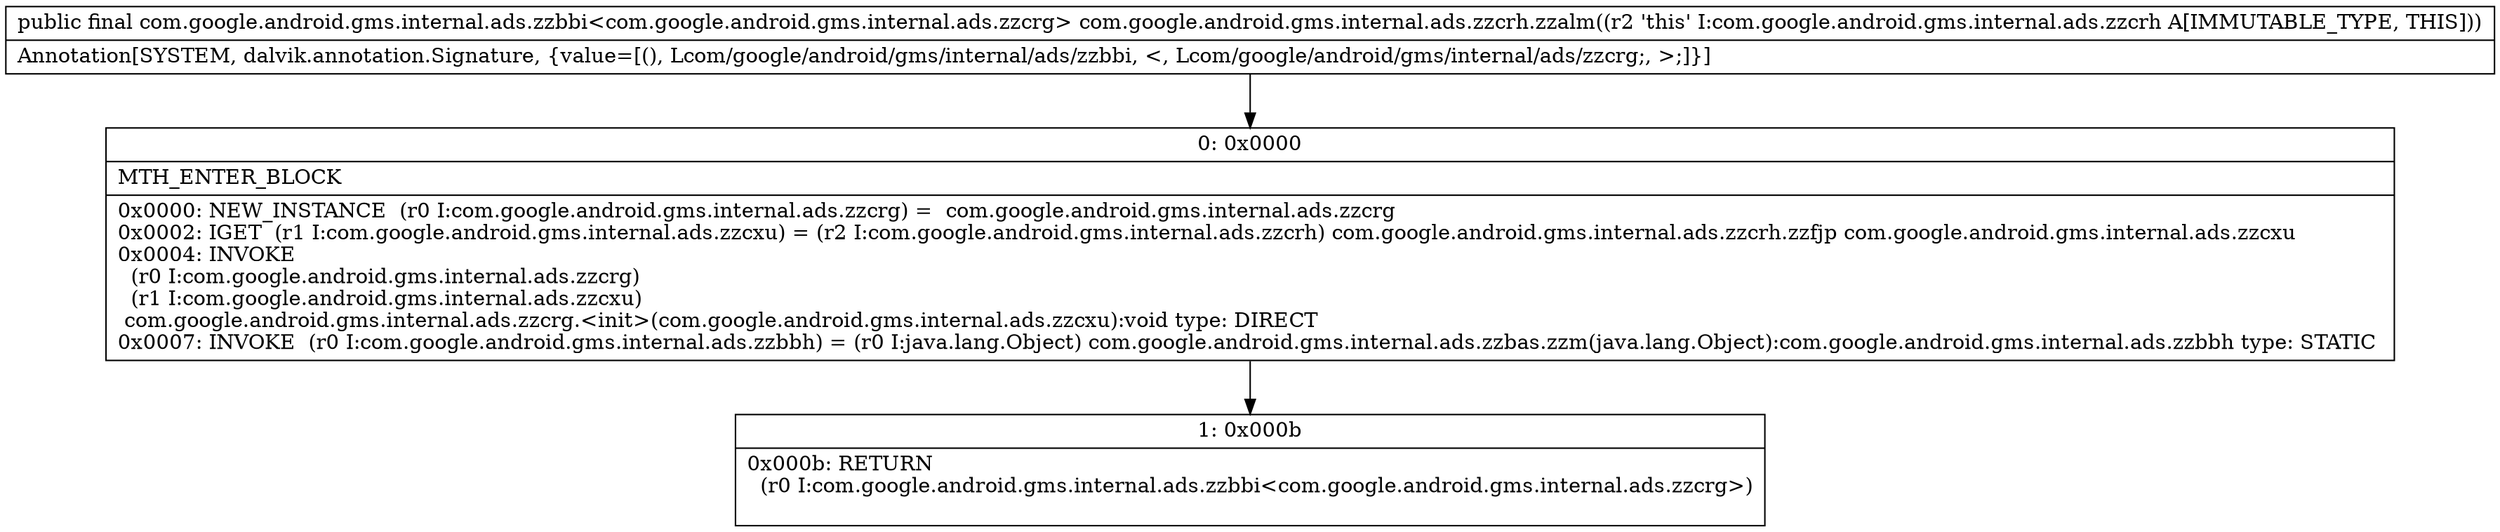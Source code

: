 digraph "CFG forcom.google.android.gms.internal.ads.zzcrh.zzalm()Lcom\/google\/android\/gms\/internal\/ads\/zzbbi;" {
Node_0 [shape=record,label="{0\:\ 0x0000|MTH_ENTER_BLOCK\l|0x0000: NEW_INSTANCE  (r0 I:com.google.android.gms.internal.ads.zzcrg) =  com.google.android.gms.internal.ads.zzcrg \l0x0002: IGET  (r1 I:com.google.android.gms.internal.ads.zzcxu) = (r2 I:com.google.android.gms.internal.ads.zzcrh) com.google.android.gms.internal.ads.zzcrh.zzfjp com.google.android.gms.internal.ads.zzcxu \l0x0004: INVOKE  \l  (r0 I:com.google.android.gms.internal.ads.zzcrg)\l  (r1 I:com.google.android.gms.internal.ads.zzcxu)\l com.google.android.gms.internal.ads.zzcrg.\<init\>(com.google.android.gms.internal.ads.zzcxu):void type: DIRECT \l0x0007: INVOKE  (r0 I:com.google.android.gms.internal.ads.zzbbh) = (r0 I:java.lang.Object) com.google.android.gms.internal.ads.zzbas.zzm(java.lang.Object):com.google.android.gms.internal.ads.zzbbh type: STATIC \l}"];
Node_1 [shape=record,label="{1\:\ 0x000b|0x000b: RETURN  \l  (r0 I:com.google.android.gms.internal.ads.zzbbi\<com.google.android.gms.internal.ads.zzcrg\>)\l \l}"];
MethodNode[shape=record,label="{public final com.google.android.gms.internal.ads.zzbbi\<com.google.android.gms.internal.ads.zzcrg\> com.google.android.gms.internal.ads.zzcrh.zzalm((r2 'this' I:com.google.android.gms.internal.ads.zzcrh A[IMMUTABLE_TYPE, THIS]))  | Annotation[SYSTEM, dalvik.annotation.Signature, \{value=[(), Lcom\/google\/android\/gms\/internal\/ads\/zzbbi, \<, Lcom\/google\/android\/gms\/internal\/ads\/zzcrg;, \>;]\}]\l}"];
MethodNode -> Node_0;
Node_0 -> Node_1;
}

